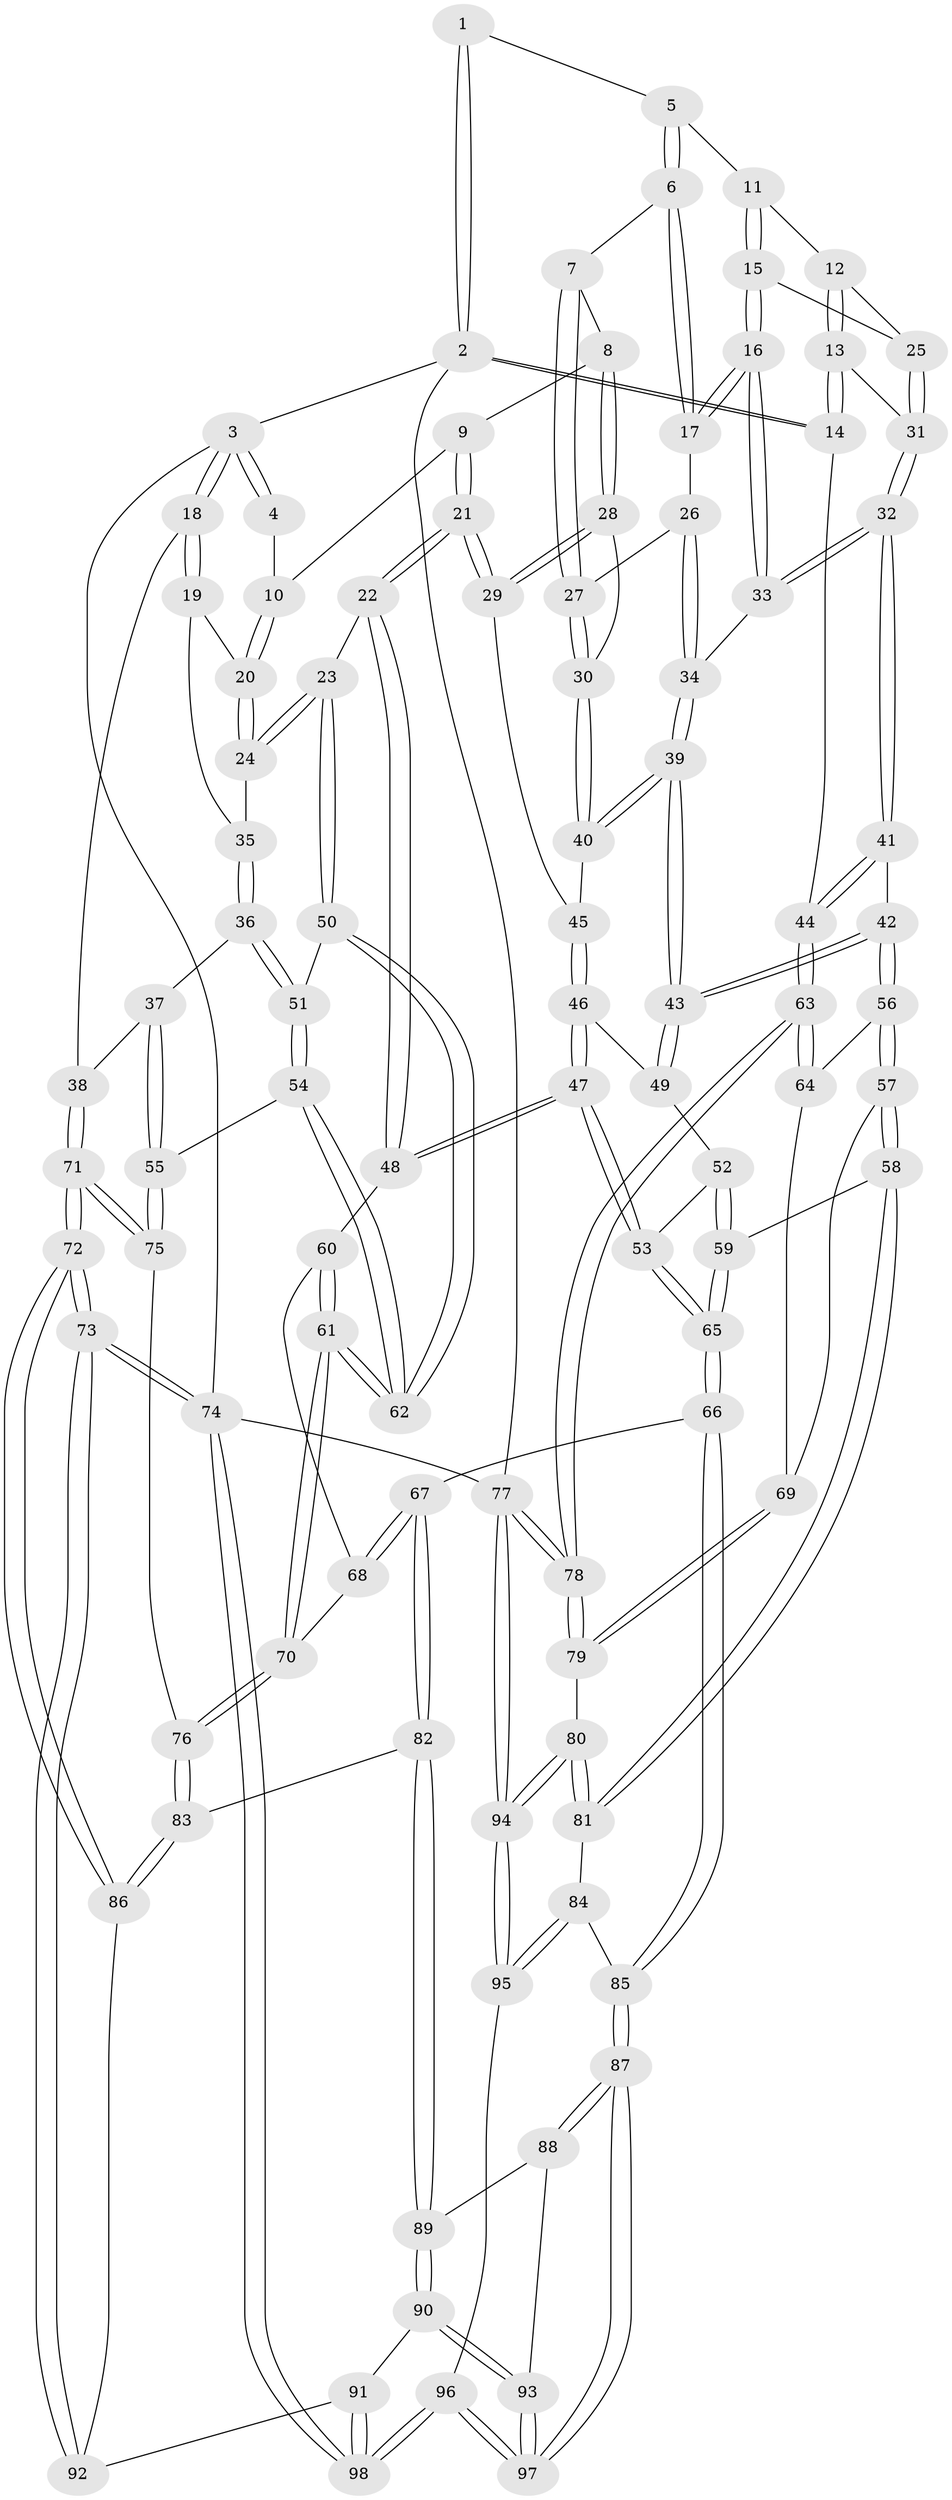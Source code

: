 // coarse degree distribution, {2: 0.13793103448275862, 1: 0.06896551724137931, 4: 0.27586206896551724, 3: 0.10344827586206896, 5: 0.2413793103448276, 6: 0.13793103448275862, 8: 0.034482758620689655}
// Generated by graph-tools (version 1.1) at 2025/05/03/04/25 22:05:00]
// undirected, 98 vertices, 242 edges
graph export_dot {
graph [start="1"]
  node [color=gray90,style=filled];
  1 [pos="+0.6935004126918143+0"];
  2 [pos="+1+0"];
  3 [pos="+0+0"];
  4 [pos="+0.2427394005611407+0"];
  5 [pos="+0.6938114582277398+0"];
  6 [pos="+0.6608571263637286+0.015833082221417147"];
  7 [pos="+0.6280033517060912+0.048712734616342596"];
  8 [pos="+0.47884340638602135+0.12474398667406686"];
  9 [pos="+0.33603796474796893+0.020830690841365237"];
  10 [pos="+0.24256743923331922+0"];
  11 [pos="+0.840987783288258+0.06061817093947979"];
  12 [pos="+0.9017009811019202+0.12201958297884481"];
  13 [pos="+1+0.07561658685129347"];
  14 [pos="+1+0.019324296196650763"];
  15 [pos="+0.7946838487955598+0.18996043139861796"];
  16 [pos="+0.7593166971592926+0.1957663851294816"];
  17 [pos="+0.6766196713749207+0.054851142207295506"];
  18 [pos="+0+0.2109249203531315"];
  19 [pos="+0.043294119104639844+0.17047316019031342"];
  20 [pos="+0.16134037010066463+0.05759427119609035"];
  21 [pos="+0.3576808729267999+0.3290529429075514"];
  22 [pos="+0.32179141821723917+0.3587412416869219"];
  23 [pos="+0.3125855258456518+0.3597449809281504"];
  24 [pos="+0.2982054895419306+0.342561151511283"];
  25 [pos="+0.861631591212144+0.18757804549936768"];
  26 [pos="+0.6434904179212954+0.2300405914555415"];
  27 [pos="+0.5667920635466991+0.2360526026295465"];
  28 [pos="+0.4596479515353567+0.2726641382186245"];
  29 [pos="+0.4300999019823444+0.3026472953112326"];
  30 [pos="+0.5547578487939809+0.24723884785504754"];
  31 [pos="+0.9036740824799558+0.2611862080766972"];
  32 [pos="+0.8939901602466835+0.3330374287445993"];
  33 [pos="+0.7556145856488183+0.20876107174470931"];
  34 [pos="+0.7184966460048003+0.27474097096621364"];
  35 [pos="+0.07353026205897341+0.21782456611895126"];
  36 [pos="+0.08203570244872925+0.4176006628647852"];
  37 [pos="+0.0761737694677705+0.41872420378622244"];
  38 [pos="+0+0.4267052376156801"];
  39 [pos="+0.7106039311501328+0.38321986759948395"];
  40 [pos="+0.705606891161066+0.38138524181433453"];
  41 [pos="+0.8955105186441685+0.3603157180629384"];
  42 [pos="+0.759102060199198+0.4284430517708271"];
  43 [pos="+0.7257479521565486+0.4072711693612137"];
  44 [pos="+1+0.4615734382597247"];
  45 [pos="+0.5330259584303494+0.3694495252182558"];
  46 [pos="+0.5528093037089415+0.47985426189532326"];
  47 [pos="+0.49914038079859785+0.5243779654605564"];
  48 [pos="+0.40123531888456726+0.4724437748350533"];
  49 [pos="+0.6202402227291006+0.47098993794474253"];
  50 [pos="+0.2765281037070924+0.3877877011859227"];
  51 [pos="+0.13178818916142965+0.42534306163199365"];
  52 [pos="+0.616758576709977+0.5268135421949309"];
  53 [pos="+0.5365179424622325+0.6317508513442982"];
  54 [pos="+0.13321224618224564+0.5930520050002254"];
  55 [pos="+0.050999984458377494+0.6238835499477691"];
  56 [pos="+0.7594754116960251+0.4303957177342033"];
  57 [pos="+0.73281889011559+0.6361392528260097"];
  58 [pos="+0.7271161564576574+0.6408467829483876"];
  59 [pos="+0.7247166284552367+0.641064103669992"];
  60 [pos="+0.38894234485860407+0.5287004375065988"];
  61 [pos="+0.2457005400754343+0.651542752113229"];
  62 [pos="+0.2441360941743593+0.6484124430546171"];
  63 [pos="+1+0.4803673751886524"];
  64 [pos="+0.9327331693644682+0.5648291872642133"];
  65 [pos="+0.5441769058476325+0.6776597266468711"];
  66 [pos="+0.5340722176858839+0.6909073302212919"];
  67 [pos="+0.48703854396119717+0.7069385000433567"];
  68 [pos="+0.38855125513945016+0.6047962342009512"];
  69 [pos="+0.8608323041041509+0.6561452039610571"];
  70 [pos="+0.24602669189246548+0.6524579482976711"];
  71 [pos="+0+0.793211536462599"];
  72 [pos="+0+0.84078320465107"];
  73 [pos="+0+1"];
  74 [pos="+0+1"];
  75 [pos="+0.016467075941987656+0.64763647268413"];
  76 [pos="+0.2493599306787774+0.7003202448515153"];
  77 [pos="+1+1"];
  78 [pos="+1+0.8157842093385795"];
  79 [pos="+0.9537002106763921+0.7920655370917777"];
  80 [pos="+0.8145215583483453+0.880057624186641"];
  81 [pos="+0.7513801738684381+0.8453822314649313"];
  82 [pos="+0.4852306845970505+0.7083552562965437"];
  83 [pos="+0.25390721940037914+0.7332191982017473"];
  84 [pos="+0.6576393104529042+0.8637023539942663"];
  85 [pos="+0.6254298925652808+0.8681218738504697"];
  86 [pos="+0.25335993591217193+0.7344791831173033"];
  87 [pos="+0.5529504468999609+0.9713521134700851"];
  88 [pos="+0.46488659523418524+0.8489834025613108"];
  89 [pos="+0.4513053113781774+0.8121087908455416"];
  90 [pos="+0.30796148215638486+0.8743583759794785"];
  91 [pos="+0.3033964701524898+0.8726321243916987"];
  92 [pos="+0.2743873058691218+0.8456727134518791"];
  93 [pos="+0.37294772366117823+0.9375886945127755"];
  94 [pos="+0.8481927993816144+1"];
  95 [pos="+0.8285002890090016+1"];
  96 [pos="+0.5131598787133168+1"];
  97 [pos="+0.5113324919419798+1"];
  98 [pos="+0.1545005299570523+1"];
  1 -- 2;
  1 -- 2;
  1 -- 5;
  2 -- 3;
  2 -- 14;
  2 -- 14;
  2 -- 77;
  3 -- 4;
  3 -- 4;
  3 -- 18;
  3 -- 18;
  3 -- 74;
  4 -- 10;
  5 -- 6;
  5 -- 6;
  5 -- 11;
  6 -- 7;
  6 -- 17;
  6 -- 17;
  7 -- 8;
  7 -- 27;
  7 -- 27;
  8 -- 9;
  8 -- 28;
  8 -- 28;
  9 -- 10;
  9 -- 21;
  9 -- 21;
  10 -- 20;
  10 -- 20;
  11 -- 12;
  11 -- 15;
  11 -- 15;
  12 -- 13;
  12 -- 13;
  12 -- 25;
  13 -- 14;
  13 -- 14;
  13 -- 31;
  14 -- 44;
  15 -- 16;
  15 -- 16;
  15 -- 25;
  16 -- 17;
  16 -- 17;
  16 -- 33;
  16 -- 33;
  17 -- 26;
  18 -- 19;
  18 -- 19;
  18 -- 38;
  19 -- 20;
  19 -- 35;
  20 -- 24;
  20 -- 24;
  21 -- 22;
  21 -- 22;
  21 -- 29;
  21 -- 29;
  22 -- 23;
  22 -- 48;
  22 -- 48;
  23 -- 24;
  23 -- 24;
  23 -- 50;
  23 -- 50;
  24 -- 35;
  25 -- 31;
  25 -- 31;
  26 -- 27;
  26 -- 34;
  26 -- 34;
  27 -- 30;
  27 -- 30;
  28 -- 29;
  28 -- 29;
  28 -- 30;
  29 -- 45;
  30 -- 40;
  30 -- 40;
  31 -- 32;
  31 -- 32;
  32 -- 33;
  32 -- 33;
  32 -- 41;
  32 -- 41;
  33 -- 34;
  34 -- 39;
  34 -- 39;
  35 -- 36;
  35 -- 36;
  36 -- 37;
  36 -- 51;
  36 -- 51;
  37 -- 38;
  37 -- 55;
  37 -- 55;
  38 -- 71;
  38 -- 71;
  39 -- 40;
  39 -- 40;
  39 -- 43;
  39 -- 43;
  40 -- 45;
  41 -- 42;
  41 -- 44;
  41 -- 44;
  42 -- 43;
  42 -- 43;
  42 -- 56;
  42 -- 56;
  43 -- 49;
  43 -- 49;
  44 -- 63;
  44 -- 63;
  45 -- 46;
  45 -- 46;
  46 -- 47;
  46 -- 47;
  46 -- 49;
  47 -- 48;
  47 -- 48;
  47 -- 53;
  47 -- 53;
  48 -- 60;
  49 -- 52;
  50 -- 51;
  50 -- 62;
  50 -- 62;
  51 -- 54;
  51 -- 54;
  52 -- 53;
  52 -- 59;
  52 -- 59;
  53 -- 65;
  53 -- 65;
  54 -- 55;
  54 -- 62;
  54 -- 62;
  55 -- 75;
  55 -- 75;
  56 -- 57;
  56 -- 57;
  56 -- 64;
  57 -- 58;
  57 -- 58;
  57 -- 69;
  58 -- 59;
  58 -- 81;
  58 -- 81;
  59 -- 65;
  59 -- 65;
  60 -- 61;
  60 -- 61;
  60 -- 68;
  61 -- 62;
  61 -- 62;
  61 -- 70;
  61 -- 70;
  63 -- 64;
  63 -- 64;
  63 -- 78;
  63 -- 78;
  64 -- 69;
  65 -- 66;
  65 -- 66;
  66 -- 67;
  66 -- 85;
  66 -- 85;
  67 -- 68;
  67 -- 68;
  67 -- 82;
  67 -- 82;
  68 -- 70;
  69 -- 79;
  69 -- 79;
  70 -- 76;
  70 -- 76;
  71 -- 72;
  71 -- 72;
  71 -- 75;
  71 -- 75;
  72 -- 73;
  72 -- 73;
  72 -- 86;
  72 -- 86;
  73 -- 74;
  73 -- 74;
  73 -- 92;
  73 -- 92;
  74 -- 98;
  74 -- 98;
  74 -- 77;
  75 -- 76;
  76 -- 83;
  76 -- 83;
  77 -- 78;
  77 -- 78;
  77 -- 94;
  77 -- 94;
  78 -- 79;
  78 -- 79;
  79 -- 80;
  80 -- 81;
  80 -- 81;
  80 -- 94;
  80 -- 94;
  81 -- 84;
  82 -- 83;
  82 -- 89;
  82 -- 89;
  83 -- 86;
  83 -- 86;
  84 -- 85;
  84 -- 95;
  84 -- 95;
  85 -- 87;
  85 -- 87;
  86 -- 92;
  87 -- 88;
  87 -- 88;
  87 -- 97;
  87 -- 97;
  88 -- 89;
  88 -- 93;
  89 -- 90;
  89 -- 90;
  90 -- 91;
  90 -- 93;
  90 -- 93;
  91 -- 92;
  91 -- 98;
  91 -- 98;
  93 -- 97;
  93 -- 97;
  94 -- 95;
  94 -- 95;
  95 -- 96;
  96 -- 97;
  96 -- 97;
  96 -- 98;
  96 -- 98;
}
